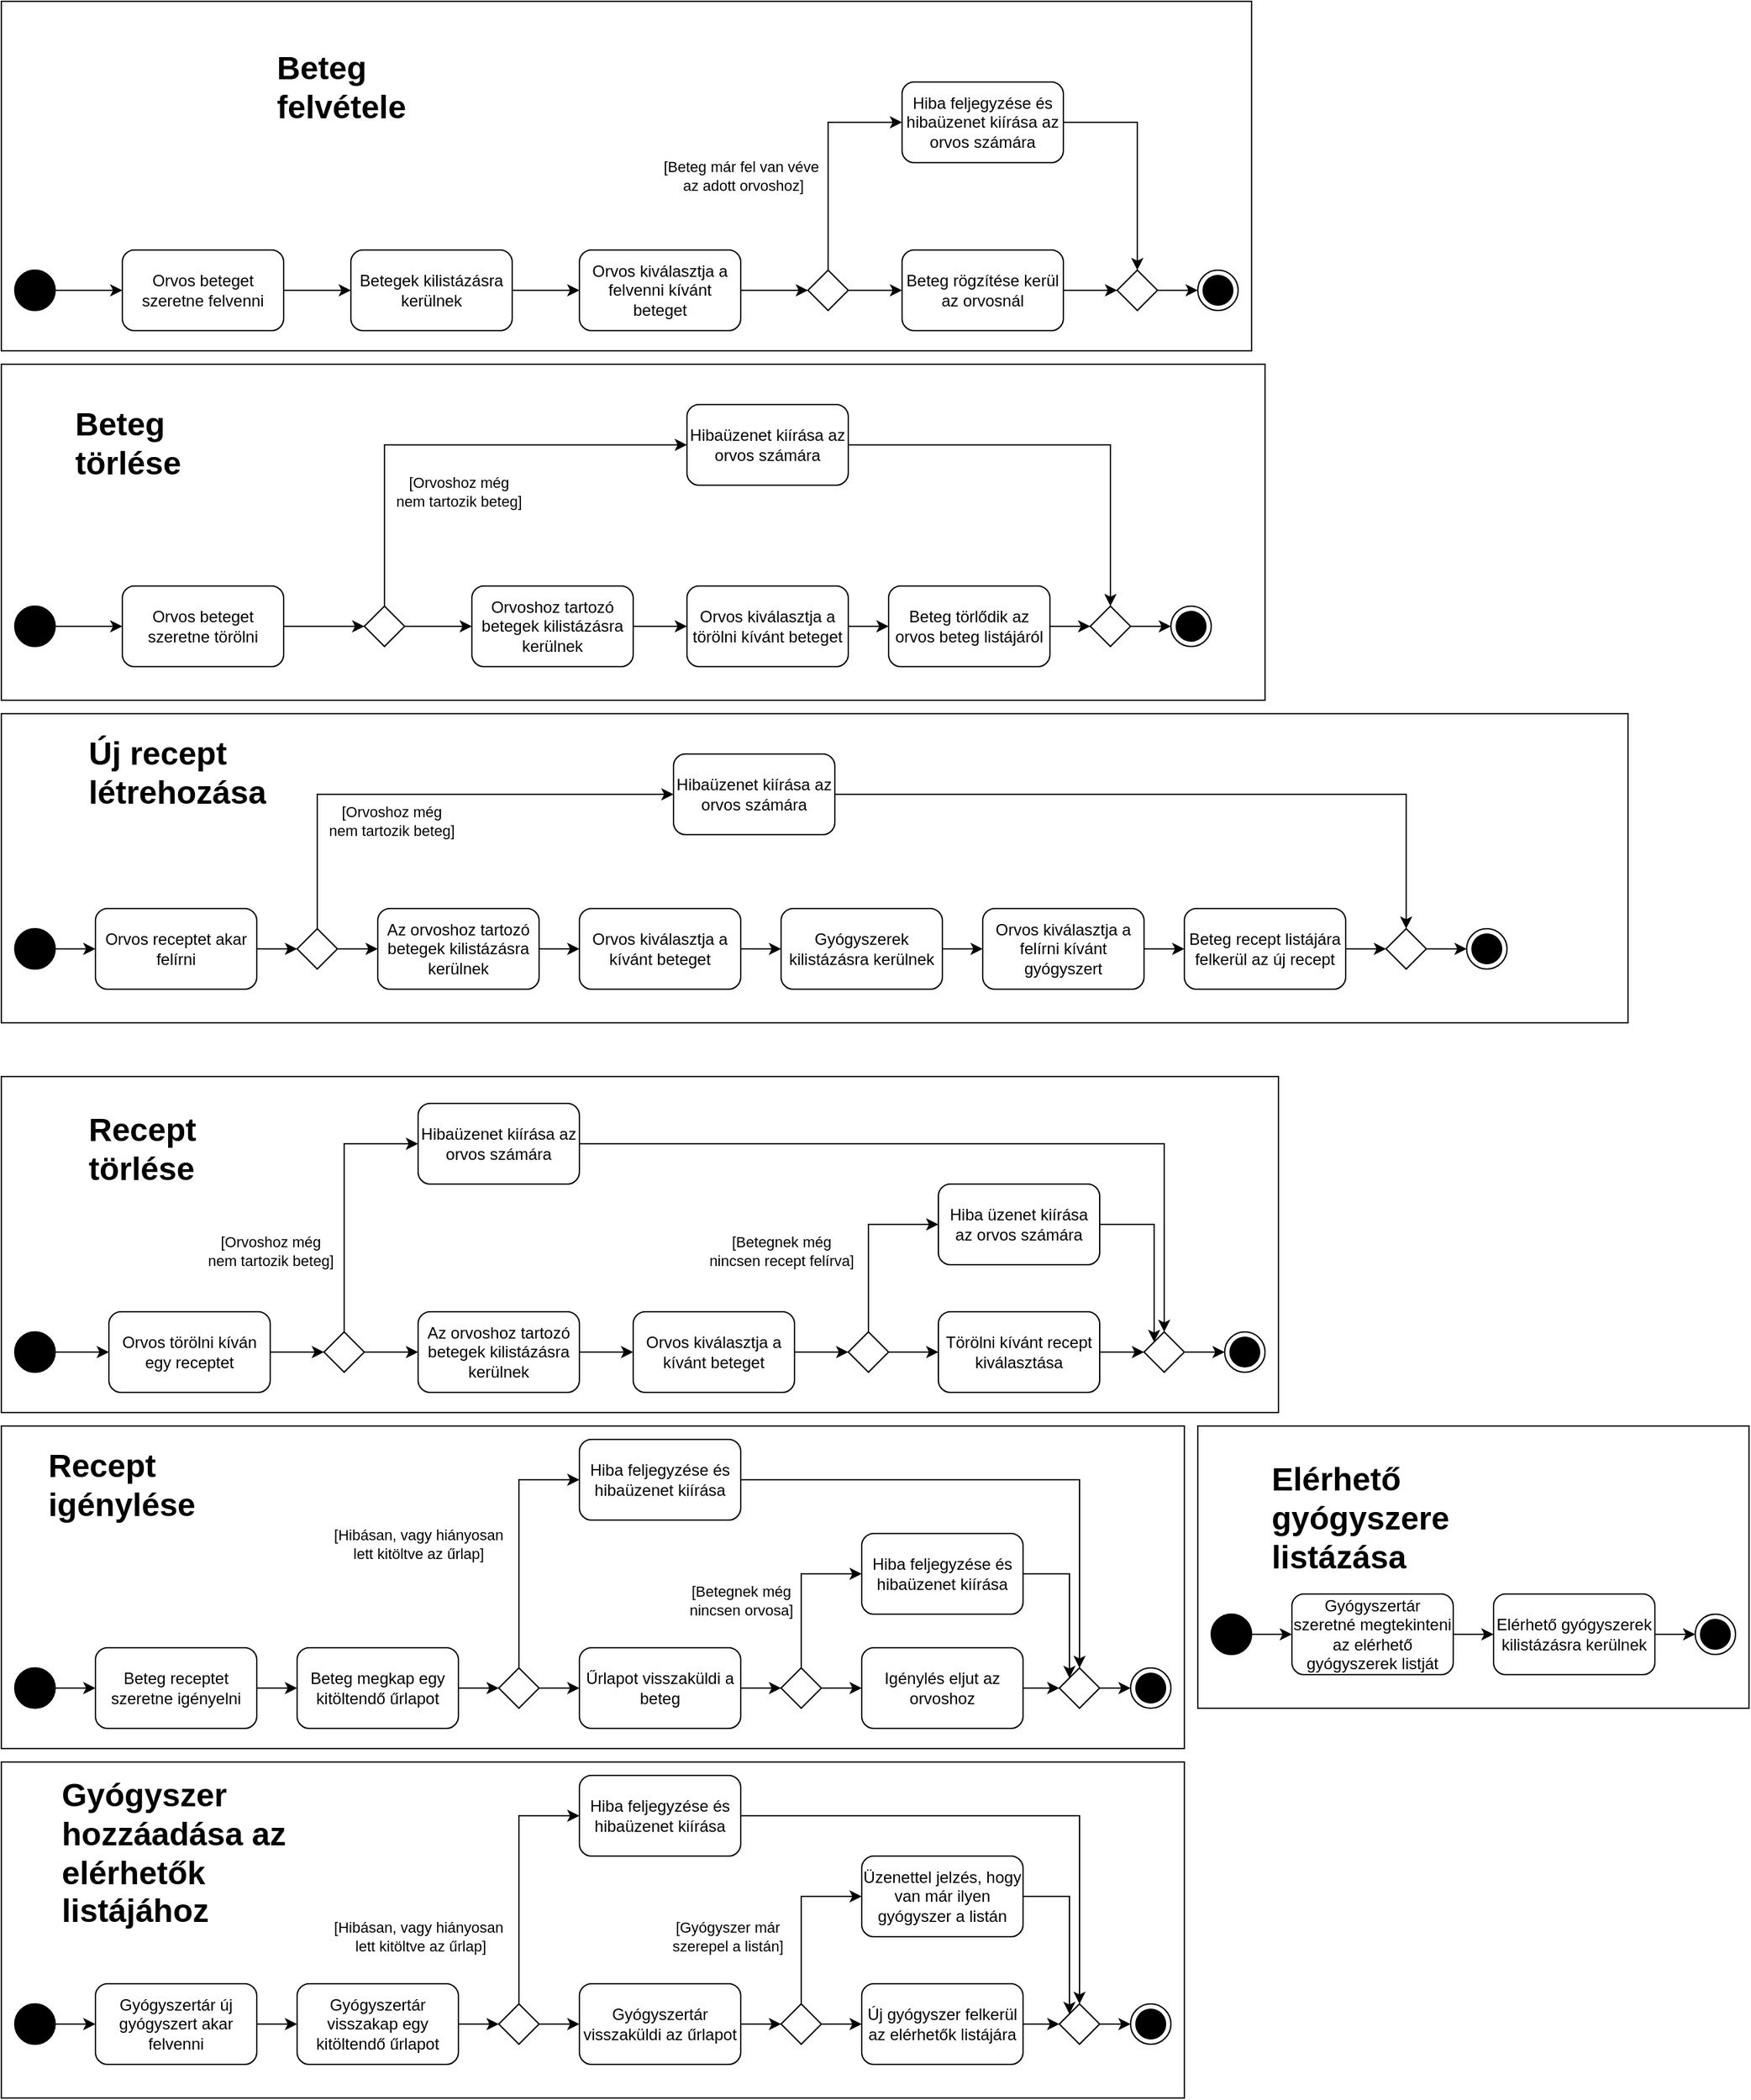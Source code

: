 <mxfile version="22.1.0" type="github">
  <diagram name="1 oldal" id="A5lsXJry7dlUo_Qo3VN9">
    <mxGraphModel dx="1329" dy="823" grid="1" gridSize="10" guides="1" tooltips="1" connect="1" arrows="1" fold="1" page="1" pageScale="1" pageWidth="1654" pageHeight="2336" math="0" shadow="0">
      <root>
        <mxCell id="0" />
        <mxCell id="1" parent="0" />
        <mxCell id="i-3CGc0Ypoq-aM-rwJRE-172" value="" style="group" parent="1" vertex="1" connectable="0">
          <mxGeometry x="10" y="540" width="1210" height="230" as="geometry" />
        </mxCell>
        <mxCell id="i-3CGc0Ypoq-aM-rwJRE-171" value="" style="rounded=0;whiteSpace=wrap;html=1;" parent="i-3CGc0Ypoq-aM-rwJRE-172" vertex="1">
          <mxGeometry width="1210" height="230" as="geometry" />
        </mxCell>
        <mxCell id="i-3CGc0Ypoq-aM-rwJRE-149" value="" style="ellipse;fillColor=strokeColor;html=1;" parent="i-3CGc0Ypoq-aM-rwJRE-172" vertex="1">
          <mxGeometry x="10" y="160" width="30" height="30" as="geometry" />
        </mxCell>
        <mxCell id="i-3CGc0Ypoq-aM-rwJRE-150" value="Orvos receptet akar felírni" style="rounded=1;whiteSpace=wrap;html=1;" parent="i-3CGc0Ypoq-aM-rwJRE-172" vertex="1">
          <mxGeometry x="70" y="145" width="120" height="60" as="geometry" />
        </mxCell>
        <mxCell id="i-3CGc0Ypoq-aM-rwJRE-151" style="edgeStyle=orthogonalEdgeStyle;rounded=0;orthogonalLoop=1;jettySize=auto;html=1;exitX=1;exitY=0.5;exitDx=0;exitDy=0;entryX=0;entryY=0.5;entryDx=0;entryDy=0;" parent="i-3CGc0Ypoq-aM-rwJRE-172" source="i-3CGc0Ypoq-aM-rwJRE-149" target="i-3CGc0Ypoq-aM-rwJRE-150" edge="1">
          <mxGeometry relative="1" as="geometry" />
        </mxCell>
        <mxCell id="i-3CGc0Ypoq-aM-rwJRE-152" value="Az orvoshoz tartozó betegek kilistázásra kerülnek" style="rounded=1;whiteSpace=wrap;html=1;" parent="i-3CGc0Ypoq-aM-rwJRE-172" vertex="1">
          <mxGeometry x="280" y="145" width="120" height="60" as="geometry" />
        </mxCell>
        <mxCell id="i-3CGc0Ypoq-aM-rwJRE-155" style="edgeStyle=orthogonalEdgeStyle;rounded=0;orthogonalLoop=1;jettySize=auto;html=1;exitX=1;exitY=0.5;exitDx=0;exitDy=0;entryX=0;entryY=0.5;entryDx=0;entryDy=0;" parent="i-3CGc0Ypoq-aM-rwJRE-172" source="i-3CGc0Ypoq-aM-rwJRE-153" target="i-3CGc0Ypoq-aM-rwJRE-152" edge="1">
          <mxGeometry relative="1" as="geometry" />
        </mxCell>
        <mxCell id="i-3CGc0Ypoq-aM-rwJRE-153" value="" style="rhombus;whiteSpace=wrap;html=1;" parent="i-3CGc0Ypoq-aM-rwJRE-172" vertex="1">
          <mxGeometry x="220" y="160" width="30" height="30" as="geometry" />
        </mxCell>
        <mxCell id="i-3CGc0Ypoq-aM-rwJRE-154" style="edgeStyle=orthogonalEdgeStyle;rounded=0;orthogonalLoop=1;jettySize=auto;html=1;exitX=1;exitY=0.5;exitDx=0;exitDy=0;entryX=0;entryY=0.5;entryDx=0;entryDy=0;" parent="i-3CGc0Ypoq-aM-rwJRE-172" source="i-3CGc0Ypoq-aM-rwJRE-150" target="i-3CGc0Ypoq-aM-rwJRE-153" edge="1">
          <mxGeometry relative="1" as="geometry" />
        </mxCell>
        <mxCell id="i-3CGc0Ypoq-aM-rwJRE-156" value="Hibaüzenet kiírása az orvos számára" style="rounded=1;whiteSpace=wrap;html=1;" parent="i-3CGc0Ypoq-aM-rwJRE-172" vertex="1">
          <mxGeometry x="500" y="30" width="120" height="60" as="geometry" />
        </mxCell>
        <mxCell id="i-3CGc0Ypoq-aM-rwJRE-157" style="edgeStyle=orthogonalEdgeStyle;rounded=0;orthogonalLoop=1;jettySize=auto;html=1;exitX=0.5;exitY=0;exitDx=0;exitDy=0;entryX=0;entryY=0.5;entryDx=0;entryDy=0;" parent="i-3CGc0Ypoq-aM-rwJRE-172" source="i-3CGc0Ypoq-aM-rwJRE-153" target="i-3CGc0Ypoq-aM-rwJRE-156" edge="1">
          <mxGeometry relative="1" as="geometry" />
        </mxCell>
        <mxCell id="i-3CGc0Ypoq-aM-rwJRE-158" value="[Orvoshoz még &lt;br&gt;nem tartozik beteg]" style="edgeLabel;html=1;align=center;verticalAlign=middle;resizable=0;points=[];" parent="i-3CGc0Ypoq-aM-rwJRE-157" vertex="1" connectable="0">
          <mxGeometry x="-0.353" relative="1" as="geometry">
            <mxPoint x="37" y="20" as="offset" />
          </mxGeometry>
        </mxCell>
        <mxCell id="i-3CGc0Ypoq-aM-rwJRE-159" value="Orvos kiválasztja a kívánt beteget" style="rounded=1;whiteSpace=wrap;html=1;" parent="i-3CGc0Ypoq-aM-rwJRE-172" vertex="1">
          <mxGeometry x="430" y="145" width="120" height="60" as="geometry" />
        </mxCell>
        <mxCell id="i-3CGc0Ypoq-aM-rwJRE-160" style="edgeStyle=orthogonalEdgeStyle;rounded=0;orthogonalLoop=1;jettySize=auto;html=1;exitX=1;exitY=0.5;exitDx=0;exitDy=0;entryX=0;entryY=0.5;entryDx=0;entryDy=0;" parent="i-3CGc0Ypoq-aM-rwJRE-172" source="i-3CGc0Ypoq-aM-rwJRE-152" target="i-3CGc0Ypoq-aM-rwJRE-159" edge="1">
          <mxGeometry relative="1" as="geometry" />
        </mxCell>
        <mxCell id="i-3CGc0Ypoq-aM-rwJRE-161" value="" style="rhombus;whiteSpace=wrap;html=1;" parent="i-3CGc0Ypoq-aM-rwJRE-172" vertex="1">
          <mxGeometry x="1030" y="160" width="30" height="30" as="geometry" />
        </mxCell>
        <mxCell id="i-3CGc0Ypoq-aM-rwJRE-168" style="edgeStyle=orthogonalEdgeStyle;rounded=0;orthogonalLoop=1;jettySize=auto;html=1;exitX=1;exitY=0.5;exitDx=0;exitDy=0;entryX=0.5;entryY=0;entryDx=0;entryDy=0;" parent="i-3CGc0Ypoq-aM-rwJRE-172" source="i-3CGc0Ypoq-aM-rwJRE-156" target="i-3CGc0Ypoq-aM-rwJRE-161" edge="1">
          <mxGeometry relative="1" as="geometry" />
        </mxCell>
        <mxCell id="i-3CGc0Ypoq-aM-rwJRE-162" value="" style="ellipse;html=1;shape=endState;fillColor=strokeColor;" parent="i-3CGc0Ypoq-aM-rwJRE-172" vertex="1">
          <mxGeometry x="1090" y="160" width="30" height="30" as="geometry" />
        </mxCell>
        <mxCell id="i-3CGc0Ypoq-aM-rwJRE-163" style="edgeStyle=orthogonalEdgeStyle;rounded=0;orthogonalLoop=1;jettySize=auto;html=1;exitX=1;exitY=0.5;exitDx=0;exitDy=0;entryX=0;entryY=0.5;entryDx=0;entryDy=0;" parent="i-3CGc0Ypoq-aM-rwJRE-172" source="i-3CGc0Ypoq-aM-rwJRE-161" target="i-3CGc0Ypoq-aM-rwJRE-162" edge="1">
          <mxGeometry relative="1" as="geometry" />
        </mxCell>
        <mxCell id="i-3CGc0Ypoq-aM-rwJRE-164" value="Gyógyszerek kilistázásra kerülnek" style="rounded=1;whiteSpace=wrap;html=1;" parent="i-3CGc0Ypoq-aM-rwJRE-172" vertex="1">
          <mxGeometry x="580" y="145" width="120" height="60" as="geometry" />
        </mxCell>
        <mxCell id="i-3CGc0Ypoq-aM-rwJRE-165" style="edgeStyle=orthogonalEdgeStyle;rounded=0;orthogonalLoop=1;jettySize=auto;html=1;exitX=1;exitY=0.5;exitDx=0;exitDy=0;entryX=0;entryY=0.5;entryDx=0;entryDy=0;" parent="i-3CGc0Ypoq-aM-rwJRE-172" source="i-3CGc0Ypoq-aM-rwJRE-159" target="i-3CGc0Ypoq-aM-rwJRE-164" edge="1">
          <mxGeometry relative="1" as="geometry" />
        </mxCell>
        <mxCell id="6-SR3neiEmL0V248poDt-51" style="edgeStyle=orthogonalEdgeStyle;rounded=0;orthogonalLoop=1;jettySize=auto;html=1;exitX=1;exitY=0.5;exitDx=0;exitDy=0;entryX=0;entryY=0.5;entryDx=0;entryDy=0;" edge="1" parent="i-3CGc0Ypoq-aM-rwJRE-172" source="i-3CGc0Ypoq-aM-rwJRE-166" target="6-SR3neiEmL0V248poDt-49">
          <mxGeometry relative="1" as="geometry" />
        </mxCell>
        <mxCell id="i-3CGc0Ypoq-aM-rwJRE-166" value="Orvos kiválasztja a felírni kívánt gyógyszert" style="rounded=1;whiteSpace=wrap;html=1;" parent="i-3CGc0Ypoq-aM-rwJRE-172" vertex="1">
          <mxGeometry x="730" y="145" width="120" height="60" as="geometry" />
        </mxCell>
        <mxCell id="i-3CGc0Ypoq-aM-rwJRE-167" style="edgeStyle=orthogonalEdgeStyle;rounded=0;orthogonalLoop=1;jettySize=auto;html=1;exitX=1;exitY=0.5;exitDx=0;exitDy=0;entryX=0;entryY=0.5;entryDx=0;entryDy=0;" parent="i-3CGc0Ypoq-aM-rwJRE-172" source="i-3CGc0Ypoq-aM-rwJRE-164" target="i-3CGc0Ypoq-aM-rwJRE-166" edge="1">
          <mxGeometry relative="1" as="geometry" />
        </mxCell>
        <mxCell id="i-3CGc0Ypoq-aM-rwJRE-170" value="&lt;h1&gt;Új recept létrehozása&lt;/h1&gt;" style="text;html=1;strokeColor=none;fillColor=none;spacing=5;spacingTop=-20;whiteSpace=wrap;overflow=hidden;rounded=0;" parent="i-3CGc0Ypoq-aM-rwJRE-172" vertex="1">
          <mxGeometry x="60" y="10" width="140" height="70" as="geometry" />
        </mxCell>
        <mxCell id="6-SR3neiEmL0V248poDt-52" style="edgeStyle=orthogonalEdgeStyle;rounded=0;orthogonalLoop=1;jettySize=auto;html=1;exitX=1;exitY=0.5;exitDx=0;exitDy=0;entryX=0;entryY=0.5;entryDx=0;entryDy=0;" edge="1" parent="i-3CGc0Ypoq-aM-rwJRE-172" source="6-SR3neiEmL0V248poDt-49" target="i-3CGc0Ypoq-aM-rwJRE-161">
          <mxGeometry relative="1" as="geometry" />
        </mxCell>
        <mxCell id="6-SR3neiEmL0V248poDt-49" value="Beteg recept listájára felkerül az új recept" style="rounded=1;whiteSpace=wrap;html=1;" vertex="1" parent="i-3CGc0Ypoq-aM-rwJRE-172">
          <mxGeometry x="880" y="145" width="120" height="60" as="geometry" />
        </mxCell>
        <mxCell id="i-3CGc0Ypoq-aM-rwJRE-202" value="" style="group" parent="1" vertex="1" connectable="0">
          <mxGeometry x="10" y="810" width="950" height="250" as="geometry" />
        </mxCell>
        <mxCell id="i-3CGc0Ypoq-aM-rwJRE-201" value="" style="rounded=0;whiteSpace=wrap;html=1;" parent="i-3CGc0Ypoq-aM-rwJRE-202" vertex="1">
          <mxGeometry width="950" height="250" as="geometry" />
        </mxCell>
        <mxCell id="i-3CGc0Ypoq-aM-rwJRE-173" value="" style="ellipse;fillColor=strokeColor;html=1;" parent="i-3CGc0Ypoq-aM-rwJRE-202" vertex="1">
          <mxGeometry x="10" y="190" width="30" height="30" as="geometry" />
        </mxCell>
        <mxCell id="i-3CGc0Ypoq-aM-rwJRE-174" value="Orvos törölni kíván egy receptet" style="rounded=1;whiteSpace=wrap;html=1;" parent="i-3CGc0Ypoq-aM-rwJRE-202" vertex="1">
          <mxGeometry x="80" y="175" width="120" height="60" as="geometry" />
        </mxCell>
        <mxCell id="i-3CGc0Ypoq-aM-rwJRE-175" style="edgeStyle=orthogonalEdgeStyle;rounded=0;orthogonalLoop=1;jettySize=auto;html=1;exitX=1;exitY=0.5;exitDx=0;exitDy=0;entryX=0;entryY=0.5;entryDx=0;entryDy=0;" parent="i-3CGc0Ypoq-aM-rwJRE-202" source="i-3CGc0Ypoq-aM-rwJRE-173" target="i-3CGc0Ypoq-aM-rwJRE-174" edge="1">
          <mxGeometry relative="1" as="geometry" />
        </mxCell>
        <mxCell id="i-3CGc0Ypoq-aM-rwJRE-176" value="" style="rhombus;whiteSpace=wrap;html=1;" parent="i-3CGc0Ypoq-aM-rwJRE-202" vertex="1">
          <mxGeometry x="240" y="190" width="30" height="30" as="geometry" />
        </mxCell>
        <mxCell id="i-3CGc0Ypoq-aM-rwJRE-177" style="edgeStyle=orthogonalEdgeStyle;rounded=0;orthogonalLoop=1;jettySize=auto;html=1;exitX=1;exitY=0.5;exitDx=0;exitDy=0;entryX=0;entryY=0.5;entryDx=0;entryDy=0;" parent="i-3CGc0Ypoq-aM-rwJRE-202" source="i-3CGc0Ypoq-aM-rwJRE-174" target="i-3CGc0Ypoq-aM-rwJRE-176" edge="1">
          <mxGeometry relative="1" as="geometry" />
        </mxCell>
        <mxCell id="i-3CGc0Ypoq-aM-rwJRE-180" value="Hibaüzenet kiírása az orvos számára" style="rounded=1;whiteSpace=wrap;html=1;" parent="i-3CGc0Ypoq-aM-rwJRE-202" vertex="1">
          <mxGeometry x="310" y="20" width="120" height="60" as="geometry" />
        </mxCell>
        <mxCell id="i-3CGc0Ypoq-aM-rwJRE-181" style="edgeStyle=orthogonalEdgeStyle;rounded=0;orthogonalLoop=1;jettySize=auto;html=1;exitX=0.5;exitY=0;exitDx=0;exitDy=0;entryX=0;entryY=0.5;entryDx=0;entryDy=0;" parent="i-3CGc0Ypoq-aM-rwJRE-202" source="i-3CGc0Ypoq-aM-rwJRE-176" target="i-3CGc0Ypoq-aM-rwJRE-180" edge="1">
          <mxGeometry relative="1" as="geometry" />
        </mxCell>
        <mxCell id="i-3CGc0Ypoq-aM-rwJRE-182" value="[Orvoshoz még &lt;br&gt;nem tartozik beteg]" style="edgeLabel;html=1;align=center;verticalAlign=middle;resizable=0;points=[];" parent="i-3CGc0Ypoq-aM-rwJRE-181" vertex="1" connectable="0">
          <mxGeometry x="-0.467" y="1" relative="1" as="geometry">
            <mxPoint x="-54" y="-8" as="offset" />
          </mxGeometry>
        </mxCell>
        <mxCell id="i-3CGc0Ypoq-aM-rwJRE-183" value="Az orvoshoz tartozó betegek kilistázásra kerülnek" style="rounded=1;whiteSpace=wrap;html=1;" parent="i-3CGc0Ypoq-aM-rwJRE-202" vertex="1">
          <mxGeometry x="310" y="175" width="120" height="60" as="geometry" />
        </mxCell>
        <mxCell id="i-3CGc0Ypoq-aM-rwJRE-179" style="edgeStyle=orthogonalEdgeStyle;rounded=0;orthogonalLoop=1;jettySize=auto;html=1;exitX=1;exitY=0.5;exitDx=0;exitDy=0;entryX=0;entryY=0.5;entryDx=0;entryDy=0;" parent="i-3CGc0Ypoq-aM-rwJRE-202" source="i-3CGc0Ypoq-aM-rwJRE-176" target="i-3CGc0Ypoq-aM-rwJRE-183" edge="1">
          <mxGeometry relative="1" as="geometry">
            <mxPoint x="310" y="205" as="targetPoint" />
          </mxGeometry>
        </mxCell>
        <mxCell id="i-3CGc0Ypoq-aM-rwJRE-185" value="Orvos kiválasztja a kívánt beteget" style="rounded=1;whiteSpace=wrap;html=1;" parent="i-3CGc0Ypoq-aM-rwJRE-202" vertex="1">
          <mxGeometry x="470" y="175" width="120" height="60" as="geometry" />
        </mxCell>
        <mxCell id="i-3CGc0Ypoq-aM-rwJRE-186" style="edgeStyle=orthogonalEdgeStyle;rounded=0;orthogonalLoop=1;jettySize=auto;html=1;exitX=1;exitY=0.5;exitDx=0;exitDy=0;entryX=0;entryY=0.5;entryDx=0;entryDy=0;" parent="i-3CGc0Ypoq-aM-rwJRE-202" source="i-3CGc0Ypoq-aM-rwJRE-183" target="i-3CGc0Ypoq-aM-rwJRE-185" edge="1">
          <mxGeometry relative="1" as="geometry" />
        </mxCell>
        <mxCell id="i-3CGc0Ypoq-aM-rwJRE-187" value="" style="rhombus;whiteSpace=wrap;html=1;" parent="i-3CGc0Ypoq-aM-rwJRE-202" vertex="1">
          <mxGeometry x="630" y="190" width="30" height="30" as="geometry" />
        </mxCell>
        <mxCell id="i-3CGc0Ypoq-aM-rwJRE-188" style="edgeStyle=orthogonalEdgeStyle;rounded=0;orthogonalLoop=1;jettySize=auto;html=1;exitX=1;exitY=0.5;exitDx=0;exitDy=0;entryX=0;entryY=0.5;entryDx=0;entryDy=0;" parent="i-3CGc0Ypoq-aM-rwJRE-202" source="i-3CGc0Ypoq-aM-rwJRE-185" target="i-3CGc0Ypoq-aM-rwJRE-187" edge="1">
          <mxGeometry relative="1" as="geometry" />
        </mxCell>
        <mxCell id="i-3CGc0Ypoq-aM-rwJRE-189" value="Törölni kívánt recept kiválasztása" style="rounded=1;whiteSpace=wrap;html=1;" parent="i-3CGc0Ypoq-aM-rwJRE-202" vertex="1">
          <mxGeometry x="697" y="175" width="120" height="60" as="geometry" />
        </mxCell>
        <mxCell id="i-3CGc0Ypoq-aM-rwJRE-190" style="edgeStyle=orthogonalEdgeStyle;rounded=0;orthogonalLoop=1;jettySize=auto;html=1;exitX=1;exitY=0.5;exitDx=0;exitDy=0;entryX=0;entryY=0.5;entryDx=0;entryDy=0;" parent="i-3CGc0Ypoq-aM-rwJRE-202" source="i-3CGc0Ypoq-aM-rwJRE-187" target="i-3CGc0Ypoq-aM-rwJRE-189" edge="1">
          <mxGeometry relative="1" as="geometry" />
        </mxCell>
        <mxCell id="i-3CGc0Ypoq-aM-rwJRE-191" value="Hiba üzenet kiírása az orvos számára" style="rounded=1;whiteSpace=wrap;html=1;" parent="i-3CGc0Ypoq-aM-rwJRE-202" vertex="1">
          <mxGeometry x="697" y="80" width="120" height="60" as="geometry" />
        </mxCell>
        <mxCell id="i-3CGc0Ypoq-aM-rwJRE-192" style="edgeStyle=orthogonalEdgeStyle;rounded=0;orthogonalLoop=1;jettySize=auto;html=1;exitX=0.5;exitY=0;exitDx=0;exitDy=0;entryX=0;entryY=0.5;entryDx=0;entryDy=0;" parent="i-3CGc0Ypoq-aM-rwJRE-202" source="i-3CGc0Ypoq-aM-rwJRE-187" target="i-3CGc0Ypoq-aM-rwJRE-191" edge="1">
          <mxGeometry relative="1" as="geometry" />
        </mxCell>
        <mxCell id="i-3CGc0Ypoq-aM-rwJRE-193" value="[Betegnek még &lt;br&gt;nincsen recept felírva]" style="edgeLabel;html=1;align=center;verticalAlign=middle;resizable=0;points=[];" parent="i-3CGc0Ypoq-aM-rwJRE-192" vertex="1" connectable="0">
          <mxGeometry x="-0.212" y="-4" relative="1" as="geometry">
            <mxPoint x="-69" y="-8" as="offset" />
          </mxGeometry>
        </mxCell>
        <mxCell id="i-3CGc0Ypoq-aM-rwJRE-194" value="" style="rhombus;whiteSpace=wrap;html=1;" parent="i-3CGc0Ypoq-aM-rwJRE-202" vertex="1">
          <mxGeometry x="850" y="190" width="30" height="30" as="geometry" />
        </mxCell>
        <mxCell id="i-3CGc0Ypoq-aM-rwJRE-199" style="edgeStyle=orthogonalEdgeStyle;rounded=0;orthogonalLoop=1;jettySize=auto;html=1;exitX=1;exitY=0.5;exitDx=0;exitDy=0;entryX=0.5;entryY=0;entryDx=0;entryDy=0;" parent="i-3CGc0Ypoq-aM-rwJRE-202" source="i-3CGc0Ypoq-aM-rwJRE-180" target="i-3CGc0Ypoq-aM-rwJRE-194" edge="1">
          <mxGeometry relative="1" as="geometry" />
        </mxCell>
        <mxCell id="i-3CGc0Ypoq-aM-rwJRE-196" style="edgeStyle=orthogonalEdgeStyle;rounded=0;orthogonalLoop=1;jettySize=auto;html=1;exitX=1;exitY=0.5;exitDx=0;exitDy=0;entryX=0;entryY=0.5;entryDx=0;entryDy=0;" parent="i-3CGc0Ypoq-aM-rwJRE-202" source="i-3CGc0Ypoq-aM-rwJRE-189" target="i-3CGc0Ypoq-aM-rwJRE-194" edge="1">
          <mxGeometry relative="1" as="geometry" />
        </mxCell>
        <mxCell id="i-3CGc0Ypoq-aM-rwJRE-198" style="edgeStyle=orthogonalEdgeStyle;rounded=0;orthogonalLoop=1;jettySize=auto;html=1;exitX=1;exitY=0.5;exitDx=0;exitDy=0;entryX=0;entryY=0;entryDx=0;entryDy=0;" parent="i-3CGc0Ypoq-aM-rwJRE-202" source="i-3CGc0Ypoq-aM-rwJRE-191" target="i-3CGc0Ypoq-aM-rwJRE-194" edge="1">
          <mxGeometry relative="1" as="geometry" />
        </mxCell>
        <mxCell id="i-3CGc0Ypoq-aM-rwJRE-195" value="" style="ellipse;html=1;shape=endState;fillColor=strokeColor;" parent="i-3CGc0Ypoq-aM-rwJRE-202" vertex="1">
          <mxGeometry x="910" y="190" width="30" height="30" as="geometry" />
        </mxCell>
        <mxCell id="i-3CGc0Ypoq-aM-rwJRE-197" style="edgeStyle=orthogonalEdgeStyle;rounded=0;orthogonalLoop=1;jettySize=auto;html=1;exitX=1;exitY=0.5;exitDx=0;exitDy=0;entryX=0;entryY=0.5;entryDx=0;entryDy=0;" parent="i-3CGc0Ypoq-aM-rwJRE-202" source="i-3CGc0Ypoq-aM-rwJRE-194" target="i-3CGc0Ypoq-aM-rwJRE-195" edge="1">
          <mxGeometry relative="1" as="geometry" />
        </mxCell>
        <mxCell id="i-3CGc0Ypoq-aM-rwJRE-200" value="&lt;h1&gt;Recept törlése&lt;/h1&gt;" style="text;html=1;strokeColor=none;fillColor=none;spacing=5;spacingTop=-20;whiteSpace=wrap;overflow=hidden;rounded=0;" parent="i-3CGc0Ypoq-aM-rwJRE-202" vertex="1">
          <mxGeometry x="60" y="20" width="140" height="70" as="geometry" />
        </mxCell>
        <mxCell id="bNc3_RKc6GyXrtvvuMN3-31" value="" style="group" parent="1" vertex="1" connectable="0">
          <mxGeometry x="10" y="1070" width="880" height="240" as="geometry" />
        </mxCell>
        <mxCell id="bNc3_RKc6GyXrtvvuMN3-29" value="" style="rounded=0;whiteSpace=wrap;html=1;" parent="bNc3_RKc6GyXrtvvuMN3-31" vertex="1">
          <mxGeometry width="880" height="240" as="geometry" />
        </mxCell>
        <mxCell id="bNc3_RKc6GyXrtvvuMN3-1" value="" style="ellipse;fillColor=strokeColor;html=1;" parent="bNc3_RKc6GyXrtvvuMN3-31" vertex="1">
          <mxGeometry x="10" y="180" width="30" height="30" as="geometry" />
        </mxCell>
        <mxCell id="bNc3_RKc6GyXrtvvuMN3-2" value="Beteg receptet szeretne igényelni" style="rounded=1;whiteSpace=wrap;html=1;" parent="bNc3_RKc6GyXrtvvuMN3-31" vertex="1">
          <mxGeometry x="70" y="165" width="120" height="60" as="geometry" />
        </mxCell>
        <mxCell id="bNc3_RKc6GyXrtvvuMN3-3" style="edgeStyle=orthogonalEdgeStyle;rounded=0;orthogonalLoop=1;jettySize=auto;html=1;exitX=1;exitY=0.5;exitDx=0;exitDy=0;entryX=0;entryY=0.5;entryDx=0;entryDy=0;" parent="bNc3_RKc6GyXrtvvuMN3-31" source="bNc3_RKc6GyXrtvvuMN3-1" target="bNc3_RKc6GyXrtvvuMN3-2" edge="1">
          <mxGeometry relative="1" as="geometry" />
        </mxCell>
        <mxCell id="bNc3_RKc6GyXrtvvuMN3-4" value="Beteg megkap egy kitöltendő űrlapot" style="rounded=1;whiteSpace=wrap;html=1;" parent="bNc3_RKc6GyXrtvvuMN3-31" vertex="1">
          <mxGeometry x="220" y="165" width="120" height="60" as="geometry" />
        </mxCell>
        <mxCell id="bNc3_RKc6GyXrtvvuMN3-6" style="edgeStyle=orthogonalEdgeStyle;rounded=0;orthogonalLoop=1;jettySize=auto;html=1;exitX=1;exitY=0.5;exitDx=0;exitDy=0;entryX=0;entryY=0.5;entryDx=0;entryDy=0;" parent="bNc3_RKc6GyXrtvvuMN3-31" source="bNc3_RKc6GyXrtvvuMN3-2" target="bNc3_RKc6GyXrtvvuMN3-4" edge="1">
          <mxGeometry relative="1" as="geometry" />
        </mxCell>
        <mxCell id="bNc3_RKc6GyXrtvvuMN3-8" value="" style="rhombus;whiteSpace=wrap;html=1;" parent="bNc3_RKc6GyXrtvvuMN3-31" vertex="1">
          <mxGeometry x="370" y="180" width="30" height="30" as="geometry" />
        </mxCell>
        <mxCell id="bNc3_RKc6GyXrtvvuMN3-9" style="edgeStyle=orthogonalEdgeStyle;rounded=0;orthogonalLoop=1;jettySize=auto;html=1;exitX=1;exitY=0.5;exitDx=0;exitDy=0;entryX=0;entryY=0.5;entryDx=0;entryDy=0;" parent="bNc3_RKc6GyXrtvvuMN3-31" source="bNc3_RKc6GyXrtvvuMN3-4" target="bNc3_RKc6GyXrtvvuMN3-8" edge="1">
          <mxGeometry relative="1" as="geometry" />
        </mxCell>
        <mxCell id="bNc3_RKc6GyXrtvvuMN3-10" value="Űrlapot visszaküldi a beteg" style="rounded=1;whiteSpace=wrap;html=1;" parent="bNc3_RKc6GyXrtvvuMN3-31" vertex="1">
          <mxGeometry x="430" y="165" width="120" height="60" as="geometry" />
        </mxCell>
        <mxCell id="bNc3_RKc6GyXrtvvuMN3-13" style="edgeStyle=orthogonalEdgeStyle;rounded=0;orthogonalLoop=1;jettySize=auto;html=1;exitX=1;exitY=0.5;exitDx=0;exitDy=0;entryX=0;entryY=0.5;entryDx=0;entryDy=0;" parent="bNc3_RKc6GyXrtvvuMN3-31" source="bNc3_RKc6GyXrtvvuMN3-8" target="bNc3_RKc6GyXrtvvuMN3-10" edge="1">
          <mxGeometry relative="1" as="geometry" />
        </mxCell>
        <mxCell id="bNc3_RKc6GyXrtvvuMN3-11" value="Hiba feljegyzése és hibaüzenet kiírása" style="rounded=1;whiteSpace=wrap;html=1;" parent="bNc3_RKc6GyXrtvvuMN3-31" vertex="1">
          <mxGeometry x="430" y="10" width="120" height="60" as="geometry" />
        </mxCell>
        <mxCell id="bNc3_RKc6GyXrtvvuMN3-12" style="edgeStyle=orthogonalEdgeStyle;rounded=0;orthogonalLoop=1;jettySize=auto;html=1;exitX=0.5;exitY=0;exitDx=0;exitDy=0;entryX=0;entryY=0.5;entryDx=0;entryDy=0;" parent="bNc3_RKc6GyXrtvvuMN3-31" source="bNc3_RKc6GyXrtvvuMN3-8" target="bNc3_RKc6GyXrtvvuMN3-11" edge="1">
          <mxGeometry relative="1" as="geometry" />
        </mxCell>
        <mxCell id="bNc3_RKc6GyXrtvvuMN3-14" value="[Hibásan, vagy hiányosan &lt;br&gt;lett kitöltve az űrlap]" style="edgeLabel;html=1;align=center;verticalAlign=middle;resizable=0;points=[];" parent="bNc3_RKc6GyXrtvvuMN3-12" vertex="1" connectable="0">
          <mxGeometry x="0.103" y="-1" relative="1" as="geometry">
            <mxPoint x="-76" y="10" as="offset" />
          </mxGeometry>
        </mxCell>
        <mxCell id="bNc3_RKc6GyXrtvvuMN3-15" value="" style="rhombus;whiteSpace=wrap;html=1;" parent="bNc3_RKc6GyXrtvvuMN3-31" vertex="1">
          <mxGeometry x="580" y="180" width="30" height="30" as="geometry" />
        </mxCell>
        <mxCell id="bNc3_RKc6GyXrtvvuMN3-18" style="edgeStyle=orthogonalEdgeStyle;rounded=0;orthogonalLoop=1;jettySize=auto;html=1;exitX=1;exitY=0.5;exitDx=0;exitDy=0;entryX=0;entryY=0.5;entryDx=0;entryDy=0;" parent="bNc3_RKc6GyXrtvvuMN3-31" source="bNc3_RKc6GyXrtvvuMN3-10" target="bNc3_RKc6GyXrtvvuMN3-15" edge="1">
          <mxGeometry relative="1" as="geometry" />
        </mxCell>
        <mxCell id="bNc3_RKc6GyXrtvvuMN3-16" value="Igénylés eljut az orvoshoz" style="rounded=1;whiteSpace=wrap;html=1;" parent="bNc3_RKc6GyXrtvvuMN3-31" vertex="1">
          <mxGeometry x="640" y="165" width="120" height="60" as="geometry" />
        </mxCell>
        <mxCell id="bNc3_RKc6GyXrtvvuMN3-20" style="edgeStyle=orthogonalEdgeStyle;rounded=0;orthogonalLoop=1;jettySize=auto;html=1;exitX=1;exitY=0.5;exitDx=0;exitDy=0;entryX=0;entryY=0.5;entryDx=0;entryDy=0;" parent="bNc3_RKc6GyXrtvvuMN3-31" source="bNc3_RKc6GyXrtvvuMN3-15" target="bNc3_RKc6GyXrtvvuMN3-16" edge="1">
          <mxGeometry relative="1" as="geometry" />
        </mxCell>
        <mxCell id="bNc3_RKc6GyXrtvvuMN3-17" value="Hiba feljegyzése és hibaüzenet kiírása" style="rounded=1;whiteSpace=wrap;html=1;" parent="bNc3_RKc6GyXrtvvuMN3-31" vertex="1">
          <mxGeometry x="640" y="80" width="120" height="60" as="geometry" />
        </mxCell>
        <mxCell id="bNc3_RKc6GyXrtvvuMN3-19" style="edgeStyle=orthogonalEdgeStyle;rounded=0;orthogonalLoop=1;jettySize=auto;html=1;exitX=0.5;exitY=0;exitDx=0;exitDy=0;entryX=0;entryY=0.5;entryDx=0;entryDy=0;" parent="bNc3_RKc6GyXrtvvuMN3-31" source="bNc3_RKc6GyXrtvvuMN3-15" target="bNc3_RKc6GyXrtvvuMN3-17" edge="1">
          <mxGeometry relative="1" as="geometry" />
        </mxCell>
        <mxCell id="bNc3_RKc6GyXrtvvuMN3-21" value="[Betegnek még &lt;br&gt;nincsen orvosa]" style="edgeLabel;html=1;align=center;verticalAlign=middle;resizable=0;points=[];" parent="bNc3_RKc6GyXrtvvuMN3-19" vertex="1" connectable="0">
          <mxGeometry x="-0.391" y="-2" relative="1" as="geometry">
            <mxPoint x="-47" y="-15" as="offset" />
          </mxGeometry>
        </mxCell>
        <mxCell id="bNc3_RKc6GyXrtvvuMN3-22" value="" style="rhombus;whiteSpace=wrap;html=1;" parent="bNc3_RKc6GyXrtvvuMN3-31" vertex="1">
          <mxGeometry x="787" y="180" width="30" height="30" as="geometry" />
        </mxCell>
        <mxCell id="bNc3_RKc6GyXrtvvuMN3-28" style="edgeStyle=orthogonalEdgeStyle;rounded=0;orthogonalLoop=1;jettySize=auto;html=1;exitX=1;exitY=0.5;exitDx=0;exitDy=0;entryX=0.5;entryY=0;entryDx=0;entryDy=0;" parent="bNc3_RKc6GyXrtvvuMN3-31" source="bNc3_RKc6GyXrtvvuMN3-11" target="bNc3_RKc6GyXrtvvuMN3-22" edge="1">
          <mxGeometry relative="1" as="geometry" />
        </mxCell>
        <mxCell id="bNc3_RKc6GyXrtvvuMN3-23" style="edgeStyle=orthogonalEdgeStyle;rounded=0;orthogonalLoop=1;jettySize=auto;html=1;exitX=1;exitY=0.5;exitDx=0;exitDy=0;entryX=0;entryY=0.5;entryDx=0;entryDy=0;" parent="bNc3_RKc6GyXrtvvuMN3-31" source="bNc3_RKc6GyXrtvvuMN3-16" target="bNc3_RKc6GyXrtvvuMN3-22" edge="1">
          <mxGeometry relative="1" as="geometry" />
        </mxCell>
        <mxCell id="bNc3_RKc6GyXrtvvuMN3-24" style="edgeStyle=orthogonalEdgeStyle;rounded=0;orthogonalLoop=1;jettySize=auto;html=1;exitX=1;exitY=0.5;exitDx=0;exitDy=0;entryX=0;entryY=0;entryDx=0;entryDy=0;" parent="bNc3_RKc6GyXrtvvuMN3-31" source="bNc3_RKc6GyXrtvvuMN3-17" target="bNc3_RKc6GyXrtvvuMN3-22" edge="1">
          <mxGeometry relative="1" as="geometry" />
        </mxCell>
        <mxCell id="bNc3_RKc6GyXrtvvuMN3-26" value="" style="ellipse;html=1;shape=endState;fillColor=strokeColor;" parent="bNc3_RKc6GyXrtvvuMN3-31" vertex="1">
          <mxGeometry x="840" y="180" width="30" height="30" as="geometry" />
        </mxCell>
        <mxCell id="bNc3_RKc6GyXrtvvuMN3-27" style="edgeStyle=orthogonalEdgeStyle;rounded=0;orthogonalLoop=1;jettySize=auto;html=1;exitX=1;exitY=0.5;exitDx=0;exitDy=0;entryX=0;entryY=0.5;entryDx=0;entryDy=0;" parent="bNc3_RKc6GyXrtvvuMN3-31" source="bNc3_RKc6GyXrtvvuMN3-22" target="bNc3_RKc6GyXrtvvuMN3-26" edge="1">
          <mxGeometry relative="1" as="geometry" />
        </mxCell>
        <mxCell id="bNc3_RKc6GyXrtvvuMN3-30" value="&lt;h1&gt;Recept igénylése&lt;/h1&gt;" style="text;html=1;strokeColor=none;fillColor=none;spacing=5;spacingTop=-20;whiteSpace=wrap;overflow=hidden;rounded=0;" parent="bNc3_RKc6GyXrtvvuMN3-31" vertex="1">
          <mxGeometry x="30" y="10" width="140" height="70" as="geometry" />
        </mxCell>
        <mxCell id="6-SR3neiEmL0V248poDt-11" value="" style="group" vertex="1" connectable="0" parent="1">
          <mxGeometry x="900" y="1070" width="410" height="210" as="geometry" />
        </mxCell>
        <mxCell id="6-SR3neiEmL0V248poDt-10" value="" style="rounded=0;whiteSpace=wrap;html=1;" vertex="1" parent="6-SR3neiEmL0V248poDt-11">
          <mxGeometry width="410" height="210" as="geometry" />
        </mxCell>
        <mxCell id="6-SR3neiEmL0V248poDt-2" value="" style="ellipse;fillColor=strokeColor;html=1;" vertex="1" parent="6-SR3neiEmL0V248poDt-11">
          <mxGeometry x="10" y="140" width="30" height="30" as="geometry" />
        </mxCell>
        <mxCell id="6-SR3neiEmL0V248poDt-3" value="Gyógyszertár szeretné megtekinteni az elérhető gyógyszerek listját" style="rounded=1;whiteSpace=wrap;html=1;" vertex="1" parent="6-SR3neiEmL0V248poDt-11">
          <mxGeometry x="70" y="125" width="120" height="60" as="geometry" />
        </mxCell>
        <mxCell id="6-SR3neiEmL0V248poDt-4" style="edgeStyle=orthogonalEdgeStyle;rounded=0;orthogonalLoop=1;jettySize=auto;html=1;exitX=1;exitY=0.5;exitDx=0;exitDy=0;entryX=0;entryY=0.5;entryDx=0;entryDy=0;" edge="1" parent="6-SR3neiEmL0V248poDt-11" source="6-SR3neiEmL0V248poDt-2" target="6-SR3neiEmL0V248poDt-3">
          <mxGeometry relative="1" as="geometry" />
        </mxCell>
        <mxCell id="6-SR3neiEmL0V248poDt-5" value="Elérhető gyógyszerek kilistázásra kerülnek" style="rounded=1;whiteSpace=wrap;html=1;" vertex="1" parent="6-SR3neiEmL0V248poDt-11">
          <mxGeometry x="220" y="125" width="120" height="60" as="geometry" />
        </mxCell>
        <mxCell id="6-SR3neiEmL0V248poDt-7" style="edgeStyle=orthogonalEdgeStyle;rounded=0;orthogonalLoop=1;jettySize=auto;html=1;exitX=1;exitY=0.5;exitDx=0;exitDy=0;entryX=0;entryY=0.5;entryDx=0;entryDy=0;" edge="1" parent="6-SR3neiEmL0V248poDt-11" source="6-SR3neiEmL0V248poDt-3" target="6-SR3neiEmL0V248poDt-5">
          <mxGeometry relative="1" as="geometry" />
        </mxCell>
        <mxCell id="6-SR3neiEmL0V248poDt-6" value="" style="ellipse;html=1;shape=endState;fillColor=strokeColor;" vertex="1" parent="6-SR3neiEmL0V248poDt-11">
          <mxGeometry x="370" y="140" width="30" height="30" as="geometry" />
        </mxCell>
        <mxCell id="6-SR3neiEmL0V248poDt-8" style="edgeStyle=orthogonalEdgeStyle;rounded=0;orthogonalLoop=1;jettySize=auto;html=1;exitX=1;exitY=0.5;exitDx=0;exitDy=0;entryX=0;entryY=0.5;entryDx=0;entryDy=0;" edge="1" parent="6-SR3neiEmL0V248poDt-11" source="6-SR3neiEmL0V248poDt-5" target="6-SR3neiEmL0V248poDt-6">
          <mxGeometry relative="1" as="geometry" />
        </mxCell>
        <mxCell id="6-SR3neiEmL0V248poDt-9" value="&lt;h1&gt;Elérhető gyógyszerek listázása&lt;/h1&gt;" style="text;html=1;strokeColor=none;fillColor=none;spacing=5;spacingTop=-20;whiteSpace=wrap;overflow=hidden;rounded=0;" vertex="1" parent="6-SR3neiEmL0V248poDt-11">
          <mxGeometry x="50" y="20" width="140" height="100" as="geometry" />
        </mxCell>
        <mxCell id="6-SR3neiEmL0V248poDt-39" value="" style="group" vertex="1" connectable="0" parent="1">
          <mxGeometry x="10" y="1320" width="880" height="250" as="geometry" />
        </mxCell>
        <mxCell id="6-SR3neiEmL0V248poDt-38" value="" style="rounded=0;whiteSpace=wrap;html=1;" vertex="1" parent="6-SR3neiEmL0V248poDt-39">
          <mxGeometry width="880" height="250" as="geometry" />
        </mxCell>
        <mxCell id="6-SR3neiEmL0V248poDt-12" value="" style="ellipse;fillColor=strokeColor;html=1;" vertex="1" parent="6-SR3neiEmL0V248poDt-39">
          <mxGeometry x="10" y="180" width="30" height="30" as="geometry" />
        </mxCell>
        <mxCell id="6-SR3neiEmL0V248poDt-13" value="Gyógyszertár új gyógyszert akar felvenni" style="rounded=1;whiteSpace=wrap;html=1;" vertex="1" parent="6-SR3neiEmL0V248poDt-39">
          <mxGeometry x="70" y="165" width="120" height="60" as="geometry" />
        </mxCell>
        <mxCell id="6-SR3neiEmL0V248poDt-14" style="edgeStyle=orthogonalEdgeStyle;rounded=0;orthogonalLoop=1;jettySize=auto;html=1;exitX=1;exitY=0.5;exitDx=0;exitDy=0;entryX=0;entryY=0.5;entryDx=0;entryDy=0;" edge="1" parent="6-SR3neiEmL0V248poDt-39" source="6-SR3neiEmL0V248poDt-12" target="6-SR3neiEmL0V248poDt-13">
          <mxGeometry relative="1" as="geometry" />
        </mxCell>
        <mxCell id="6-SR3neiEmL0V248poDt-15" value="Gyógyszertár visszakap egy kitöltendő űrlapot" style="rounded=1;whiteSpace=wrap;html=1;" vertex="1" parent="6-SR3neiEmL0V248poDt-39">
          <mxGeometry x="220" y="165" width="120" height="60" as="geometry" />
        </mxCell>
        <mxCell id="6-SR3neiEmL0V248poDt-16" style="edgeStyle=orthogonalEdgeStyle;rounded=0;orthogonalLoop=1;jettySize=auto;html=1;exitX=1;exitY=0.5;exitDx=0;exitDy=0;entryX=0;entryY=0.5;entryDx=0;entryDy=0;" edge="1" parent="6-SR3neiEmL0V248poDt-39" source="6-SR3neiEmL0V248poDt-13" target="6-SR3neiEmL0V248poDt-15">
          <mxGeometry relative="1" as="geometry" />
        </mxCell>
        <mxCell id="6-SR3neiEmL0V248poDt-17" value="" style="rhombus;whiteSpace=wrap;html=1;" vertex="1" parent="6-SR3neiEmL0V248poDt-39">
          <mxGeometry x="370" y="180" width="30" height="30" as="geometry" />
        </mxCell>
        <mxCell id="6-SR3neiEmL0V248poDt-18" style="edgeStyle=orthogonalEdgeStyle;rounded=0;orthogonalLoop=1;jettySize=auto;html=1;exitX=1;exitY=0.5;exitDx=0;exitDy=0;entryX=0;entryY=0.5;entryDx=0;entryDy=0;" edge="1" parent="6-SR3neiEmL0V248poDt-39" source="6-SR3neiEmL0V248poDt-15" target="6-SR3neiEmL0V248poDt-17">
          <mxGeometry relative="1" as="geometry" />
        </mxCell>
        <mxCell id="6-SR3neiEmL0V248poDt-19" value="Gyógyszertár visszaküldi az űrlapot" style="rounded=1;whiteSpace=wrap;html=1;" vertex="1" parent="6-SR3neiEmL0V248poDt-39">
          <mxGeometry x="430" y="165" width="120" height="60" as="geometry" />
        </mxCell>
        <mxCell id="6-SR3neiEmL0V248poDt-22" style="edgeStyle=orthogonalEdgeStyle;rounded=0;orthogonalLoop=1;jettySize=auto;html=1;exitX=1;exitY=0.5;exitDx=0;exitDy=0;entryX=0;entryY=0.5;entryDx=0;entryDy=0;" edge="1" parent="6-SR3neiEmL0V248poDt-39" source="6-SR3neiEmL0V248poDt-17" target="6-SR3neiEmL0V248poDt-19">
          <mxGeometry relative="1" as="geometry" />
        </mxCell>
        <mxCell id="6-SR3neiEmL0V248poDt-20" value="Hiba feljegyzése és hibaüzenet kiírása" style="rounded=1;whiteSpace=wrap;html=1;" vertex="1" parent="6-SR3neiEmL0V248poDt-39">
          <mxGeometry x="430" y="10" width="120" height="60" as="geometry" />
        </mxCell>
        <mxCell id="6-SR3neiEmL0V248poDt-21" style="edgeStyle=orthogonalEdgeStyle;rounded=0;orthogonalLoop=1;jettySize=auto;html=1;exitX=0.5;exitY=0;exitDx=0;exitDy=0;entryX=0;entryY=0.5;entryDx=0;entryDy=0;" edge="1" parent="6-SR3neiEmL0V248poDt-39" source="6-SR3neiEmL0V248poDt-17" target="6-SR3neiEmL0V248poDt-20">
          <mxGeometry relative="1" as="geometry" />
        </mxCell>
        <mxCell id="6-SR3neiEmL0V248poDt-23" value="[Hibásan, vagy hiányosan&lt;br&gt;&amp;nbsp;lett kitöltve az űrlap]" style="edgeLabel;html=1;align=center;verticalAlign=middle;resizable=0;points=[];" vertex="1" connectable="0" parent="6-SR3neiEmL0V248poDt-21">
          <mxGeometry x="-0.33" y="-1" relative="1" as="geometry">
            <mxPoint x="-76" y="12" as="offset" />
          </mxGeometry>
        </mxCell>
        <mxCell id="6-SR3neiEmL0V248poDt-24" value="" style="rhombus;whiteSpace=wrap;html=1;" vertex="1" parent="6-SR3neiEmL0V248poDt-39">
          <mxGeometry x="580" y="180" width="30" height="30" as="geometry" />
        </mxCell>
        <mxCell id="6-SR3neiEmL0V248poDt-25" style="edgeStyle=orthogonalEdgeStyle;rounded=0;orthogonalLoop=1;jettySize=auto;html=1;exitX=1;exitY=0.5;exitDx=0;exitDy=0;entryX=0;entryY=0.5;entryDx=0;entryDy=0;" edge="1" parent="6-SR3neiEmL0V248poDt-39" source="6-SR3neiEmL0V248poDt-19" target="6-SR3neiEmL0V248poDt-24">
          <mxGeometry relative="1" as="geometry" />
        </mxCell>
        <mxCell id="6-SR3neiEmL0V248poDt-26" value="Új gyógyszer felkerül az elérhetők listájára" style="rounded=1;whiteSpace=wrap;html=1;" vertex="1" parent="6-SR3neiEmL0V248poDt-39">
          <mxGeometry x="640" y="165" width="120" height="60" as="geometry" />
        </mxCell>
        <mxCell id="6-SR3neiEmL0V248poDt-29" style="edgeStyle=orthogonalEdgeStyle;rounded=0;orthogonalLoop=1;jettySize=auto;html=1;exitX=1;exitY=0.5;exitDx=0;exitDy=0;entryX=0;entryY=0.5;entryDx=0;entryDy=0;" edge="1" parent="6-SR3neiEmL0V248poDt-39" source="6-SR3neiEmL0V248poDt-24" target="6-SR3neiEmL0V248poDt-26">
          <mxGeometry relative="1" as="geometry" />
        </mxCell>
        <mxCell id="6-SR3neiEmL0V248poDt-27" value="Üzenettel jelzés, hogy van már ilyen gyógyszer a listán" style="rounded=1;whiteSpace=wrap;html=1;" vertex="1" parent="6-SR3neiEmL0V248poDt-39">
          <mxGeometry x="640" y="70" width="120" height="60" as="geometry" />
        </mxCell>
        <mxCell id="6-SR3neiEmL0V248poDt-28" style="edgeStyle=orthogonalEdgeStyle;rounded=0;orthogonalLoop=1;jettySize=auto;html=1;exitX=0.5;exitY=0;exitDx=0;exitDy=0;entryX=0;entryY=0.5;entryDx=0;entryDy=0;" edge="1" parent="6-SR3neiEmL0V248poDt-39" source="6-SR3neiEmL0V248poDt-24" target="6-SR3neiEmL0V248poDt-27">
          <mxGeometry relative="1" as="geometry" />
        </mxCell>
        <mxCell id="6-SR3neiEmL0V248poDt-30" value="[Gyógyszer már &lt;br&gt;szerepel a listán]" style="edgeLabel;html=1;align=center;verticalAlign=middle;resizable=0;points=[];" vertex="1" connectable="0" parent="6-SR3neiEmL0V248poDt-28">
          <mxGeometry x="-0.059" y="1" relative="1" as="geometry">
            <mxPoint x="-54" y="9" as="offset" />
          </mxGeometry>
        </mxCell>
        <mxCell id="6-SR3neiEmL0V248poDt-31" value="" style="rhombus;whiteSpace=wrap;html=1;" vertex="1" parent="6-SR3neiEmL0V248poDt-39">
          <mxGeometry x="787" y="180" width="30" height="30" as="geometry" />
        </mxCell>
        <mxCell id="6-SR3neiEmL0V248poDt-34" style="edgeStyle=orthogonalEdgeStyle;rounded=0;orthogonalLoop=1;jettySize=auto;html=1;exitX=1;exitY=0.5;exitDx=0;exitDy=0;entryX=0.5;entryY=0;entryDx=0;entryDy=0;" edge="1" parent="6-SR3neiEmL0V248poDt-39" source="6-SR3neiEmL0V248poDt-20" target="6-SR3neiEmL0V248poDt-31">
          <mxGeometry relative="1" as="geometry" />
        </mxCell>
        <mxCell id="6-SR3neiEmL0V248poDt-33" style="edgeStyle=orthogonalEdgeStyle;rounded=0;orthogonalLoop=1;jettySize=auto;html=1;exitX=1;exitY=0.5;exitDx=0;exitDy=0;entryX=0;entryY=0.5;entryDx=0;entryDy=0;" edge="1" parent="6-SR3neiEmL0V248poDt-39" source="6-SR3neiEmL0V248poDt-26" target="6-SR3neiEmL0V248poDt-31">
          <mxGeometry relative="1" as="geometry" />
        </mxCell>
        <mxCell id="6-SR3neiEmL0V248poDt-32" style="edgeStyle=orthogonalEdgeStyle;rounded=0;orthogonalLoop=1;jettySize=auto;html=1;exitX=1;exitY=0.5;exitDx=0;exitDy=0;entryX=0;entryY=0;entryDx=0;entryDy=0;" edge="1" parent="6-SR3neiEmL0V248poDt-39" source="6-SR3neiEmL0V248poDt-27" target="6-SR3neiEmL0V248poDt-31">
          <mxGeometry relative="1" as="geometry" />
        </mxCell>
        <mxCell id="6-SR3neiEmL0V248poDt-35" value="" style="ellipse;html=1;shape=endState;fillColor=strokeColor;" vertex="1" parent="6-SR3neiEmL0V248poDt-39">
          <mxGeometry x="840" y="180" width="30" height="30" as="geometry" />
        </mxCell>
        <mxCell id="6-SR3neiEmL0V248poDt-36" style="edgeStyle=orthogonalEdgeStyle;rounded=0;orthogonalLoop=1;jettySize=auto;html=1;exitX=1;exitY=0.5;exitDx=0;exitDy=0;entryX=0;entryY=0.5;entryDx=0;entryDy=0;" edge="1" parent="6-SR3neiEmL0V248poDt-39" source="6-SR3neiEmL0V248poDt-31" target="6-SR3neiEmL0V248poDt-35">
          <mxGeometry relative="1" as="geometry" />
        </mxCell>
        <mxCell id="6-SR3neiEmL0V248poDt-37" value="&lt;h1&gt;Gyógyszer hozzáadása az elérhetők listájához&lt;/h1&gt;" style="text;html=1;strokeColor=none;fillColor=none;spacing=5;spacingTop=-20;whiteSpace=wrap;overflow=hidden;rounded=0;" vertex="1" parent="6-SR3neiEmL0V248poDt-39">
          <mxGeometry x="40" y="5" width="210" height="125" as="geometry" />
        </mxCell>
        <mxCell id="6-SR3neiEmL0V248poDt-45" value="" style="group" vertex="1" connectable="0" parent="1">
          <mxGeometry x="10" y="10" width="930" height="260" as="geometry" />
        </mxCell>
        <mxCell id="i-3CGc0Ypoq-aM-rwJRE-85" value="" style="rounded=0;whiteSpace=wrap;html=1;" parent="6-SR3neiEmL0V248poDt-45" vertex="1">
          <mxGeometry width="930" height="260" as="geometry" />
        </mxCell>
        <mxCell id="i-3CGc0Ypoq-aM-rwJRE-1" value="" style="ellipse;fillColor=strokeColor;html=1;" parent="6-SR3neiEmL0V248poDt-45" vertex="1">
          <mxGeometry x="10" y="200" width="30" height="30" as="geometry" />
        </mxCell>
        <mxCell id="i-3CGc0Ypoq-aM-rwJRE-2" value="" style="endArrow=classic;html=1;rounded=0;exitX=1;exitY=0.5;exitDx=0;exitDy=0;entryX=0;entryY=0.5;entryDx=0;entryDy=0;" parent="6-SR3neiEmL0V248poDt-45" source="i-3CGc0Ypoq-aM-rwJRE-1" target="i-3CGc0Ypoq-aM-rwJRE-35" edge="1">
          <mxGeometry width="50" height="50" relative="1" as="geometry">
            <mxPoint x="50" y="-245" as="sourcePoint" />
            <mxPoint x="90" y="215" as="targetPoint" />
          </mxGeometry>
        </mxCell>
        <mxCell id="i-3CGc0Ypoq-aM-rwJRE-35" value="Orvos beteget szeretne felvenni" style="rounded=1;whiteSpace=wrap;html=1;" parent="6-SR3neiEmL0V248poDt-45" vertex="1">
          <mxGeometry x="90" y="185" width="120" height="60" as="geometry" />
        </mxCell>
        <mxCell id="i-3CGc0Ypoq-aM-rwJRE-36" value="" style="endArrow=classic;html=1;rounded=0;entryX=0;entryY=0.5;entryDx=0;entryDy=0;exitX=1;exitY=0.5;exitDx=0;exitDy=0;" parent="6-SR3neiEmL0V248poDt-45" source="i-3CGc0Ypoq-aM-rwJRE-35" target="i-3CGc0Ypoq-aM-rwJRE-37" edge="1">
          <mxGeometry width="50" height="50" relative="1" as="geometry">
            <mxPoint x="210" y="215" as="sourcePoint" />
            <mxPoint x="260" y="215" as="targetPoint" />
          </mxGeometry>
        </mxCell>
        <mxCell id="i-3CGc0Ypoq-aM-rwJRE-37" value="Betegek kilistázásra kerülnek" style="rounded=1;whiteSpace=wrap;html=1;" parent="6-SR3neiEmL0V248poDt-45" vertex="1">
          <mxGeometry x="260" y="185" width="120" height="60" as="geometry" />
        </mxCell>
        <mxCell id="i-3CGc0Ypoq-aM-rwJRE-38" value="" style="endArrow=classic;html=1;rounded=0;entryX=0;entryY=0.5;entryDx=0;entryDy=0;exitX=1;exitY=0.5;exitDx=0;exitDy=0;" parent="6-SR3neiEmL0V248poDt-45" source="i-3CGc0Ypoq-aM-rwJRE-37" target="i-3CGc0Ypoq-aM-rwJRE-39" edge="1">
          <mxGeometry width="50" height="50" relative="1" as="geometry">
            <mxPoint x="400" y="270" as="sourcePoint" />
            <mxPoint x="430" y="215" as="targetPoint" />
          </mxGeometry>
        </mxCell>
        <mxCell id="i-3CGc0Ypoq-aM-rwJRE-39" value="Orvos kiválasztja a felvenni kívánt beteget" style="rounded=1;whiteSpace=wrap;html=1;" parent="6-SR3neiEmL0V248poDt-45" vertex="1">
          <mxGeometry x="430" y="185" width="120" height="60" as="geometry" />
        </mxCell>
        <mxCell id="i-3CGc0Ypoq-aM-rwJRE-44" value="" style="endArrow=classic;html=1;rounded=0;exitX=1;exitY=0.5;exitDx=0;exitDy=0;entryX=0;entryY=0.5;entryDx=0;entryDy=0;" parent="6-SR3neiEmL0V248poDt-45" source="i-3CGc0Ypoq-aM-rwJRE-39" target="i-3CGc0Ypoq-aM-rwJRE-43" edge="1">
          <mxGeometry width="50" height="50" relative="1" as="geometry">
            <mxPoint x="550" y="215" as="sourcePoint" />
            <mxPoint x="680" y="215" as="targetPoint" />
          </mxGeometry>
        </mxCell>
        <mxCell id="i-3CGc0Ypoq-aM-rwJRE-43" value="" style="rhombus;whiteSpace=wrap;html=1;" parent="6-SR3neiEmL0V248poDt-45" vertex="1">
          <mxGeometry x="600" y="200" width="30" height="30" as="geometry" />
        </mxCell>
        <mxCell id="i-3CGc0Ypoq-aM-rwJRE-46" value="Hiba feljegyzése és hibaüzenet kiírása az orvos számára" style="rounded=1;whiteSpace=wrap;html=1;" parent="6-SR3neiEmL0V248poDt-45" vertex="1">
          <mxGeometry x="670" y="60" width="120" height="60" as="geometry" />
        </mxCell>
        <mxCell id="i-3CGc0Ypoq-aM-rwJRE-47" value="[Beteg már fel van véve&lt;br&gt;&amp;nbsp;az adott orvoshoz]" style="edgeStyle=orthogonalEdgeStyle;rounded=0;orthogonalLoop=1;jettySize=auto;html=1;exitX=0.5;exitY=0;exitDx=0;exitDy=0;entryX=0;entryY=0.5;entryDx=0;entryDy=0;" parent="6-SR3neiEmL0V248poDt-45" source="i-3CGc0Ypoq-aM-rwJRE-43" target="i-3CGc0Ypoq-aM-rwJRE-46" edge="1">
          <mxGeometry x="-0.151" y="65" relative="1" as="geometry">
            <mxPoint as="offset" />
          </mxGeometry>
        </mxCell>
        <mxCell id="i-3CGc0Ypoq-aM-rwJRE-48" value="" style="rhombus;whiteSpace=wrap;html=1;" parent="6-SR3neiEmL0V248poDt-45" vertex="1">
          <mxGeometry x="830" y="200" width="30" height="30" as="geometry" />
        </mxCell>
        <mxCell id="i-3CGc0Ypoq-aM-rwJRE-49" style="edgeStyle=orthogonalEdgeStyle;rounded=0;orthogonalLoop=1;jettySize=auto;html=1;exitX=1;exitY=0.5;exitDx=0;exitDy=0;entryX=0.5;entryY=0;entryDx=0;entryDy=0;" parent="6-SR3neiEmL0V248poDt-45" source="i-3CGc0Ypoq-aM-rwJRE-46" target="i-3CGc0Ypoq-aM-rwJRE-48" edge="1">
          <mxGeometry relative="1" as="geometry" />
        </mxCell>
        <mxCell id="i-3CGc0Ypoq-aM-rwJRE-51" value="" style="ellipse;html=1;shape=endState;fillColor=strokeColor;" parent="6-SR3neiEmL0V248poDt-45" vertex="1">
          <mxGeometry x="890" y="200" width="30" height="30" as="geometry" />
        </mxCell>
        <mxCell id="i-3CGc0Ypoq-aM-rwJRE-52" style="edgeStyle=orthogonalEdgeStyle;rounded=0;orthogonalLoop=1;jettySize=auto;html=1;exitX=1;exitY=0.5;exitDx=0;exitDy=0;entryX=0;entryY=0.5;entryDx=0;entryDy=0;" parent="6-SR3neiEmL0V248poDt-45" source="i-3CGc0Ypoq-aM-rwJRE-48" target="i-3CGc0Ypoq-aM-rwJRE-51" edge="1">
          <mxGeometry relative="1" as="geometry" />
        </mxCell>
        <mxCell id="i-3CGc0Ypoq-aM-rwJRE-86" value="&lt;h1&gt;Beteg felvétele&lt;/h1&gt;" style="text;html=1;strokeColor=none;fillColor=none;spacing=5;spacingTop=-20;whiteSpace=wrap;overflow=hidden;rounded=0;" parent="6-SR3neiEmL0V248poDt-45" vertex="1">
          <mxGeometry x="200" y="30" width="140" height="70" as="geometry" />
        </mxCell>
        <mxCell id="6-SR3neiEmL0V248poDt-44" style="edgeStyle=orthogonalEdgeStyle;rounded=0;orthogonalLoop=1;jettySize=auto;html=1;exitX=1;exitY=0.5;exitDx=0;exitDy=0;entryX=0;entryY=0.5;entryDx=0;entryDy=0;" edge="1" parent="6-SR3neiEmL0V248poDt-45" source="6-SR3neiEmL0V248poDt-42" target="i-3CGc0Ypoq-aM-rwJRE-48">
          <mxGeometry relative="1" as="geometry" />
        </mxCell>
        <mxCell id="6-SR3neiEmL0V248poDt-42" value="Beteg rögzítése kerül az orvosnál" style="rounded=1;whiteSpace=wrap;html=1;" vertex="1" parent="6-SR3neiEmL0V248poDt-45">
          <mxGeometry x="670" y="185" width="120" height="60" as="geometry" />
        </mxCell>
        <mxCell id="6-SR3neiEmL0V248poDt-43" style="edgeStyle=orthogonalEdgeStyle;rounded=0;orthogonalLoop=1;jettySize=auto;html=1;exitX=1;exitY=0.5;exitDx=0;exitDy=0;entryX=0;entryY=0.5;entryDx=0;entryDy=0;" edge="1" parent="6-SR3neiEmL0V248poDt-45" source="i-3CGc0Ypoq-aM-rwJRE-43" target="6-SR3neiEmL0V248poDt-42">
          <mxGeometry relative="1" as="geometry" />
        </mxCell>
        <mxCell id="6-SR3neiEmL0V248poDt-48" value="" style="group" vertex="1" connectable="0" parent="1">
          <mxGeometry x="10" y="280" width="940" height="250" as="geometry" />
        </mxCell>
        <mxCell id="i-3CGc0Ypoq-aM-rwJRE-146" value="" style="rounded=0;whiteSpace=wrap;html=1;" parent="6-SR3neiEmL0V248poDt-48" vertex="1">
          <mxGeometry width="940" height="250" as="geometry" />
        </mxCell>
        <mxCell id="i-3CGc0Ypoq-aM-rwJRE-126" value="" style="ellipse;fillColor=strokeColor;html=1;" parent="6-SR3neiEmL0V248poDt-48" vertex="1">
          <mxGeometry x="10" y="180" width="30" height="30" as="geometry" />
        </mxCell>
        <mxCell id="i-3CGc0Ypoq-aM-rwJRE-127" value="Orvos beteget szeretne törölni" style="rounded=1;whiteSpace=wrap;html=1;" parent="6-SR3neiEmL0V248poDt-48" vertex="1">
          <mxGeometry x="90" y="165" width="120" height="60" as="geometry" />
        </mxCell>
        <mxCell id="i-3CGc0Ypoq-aM-rwJRE-128" style="edgeStyle=orthogonalEdgeStyle;rounded=0;orthogonalLoop=1;jettySize=auto;html=1;exitX=1;exitY=0.5;exitDx=0;exitDy=0;entryX=0;entryY=0.5;entryDx=0;entryDy=0;" parent="6-SR3neiEmL0V248poDt-48" source="i-3CGc0Ypoq-aM-rwJRE-126" target="i-3CGc0Ypoq-aM-rwJRE-127" edge="1">
          <mxGeometry relative="1" as="geometry" />
        </mxCell>
        <mxCell id="i-3CGc0Ypoq-aM-rwJRE-129" value="Orvoshoz tartozó betegek kilistázásra kerülnek" style="rounded=1;whiteSpace=wrap;html=1;" parent="6-SR3neiEmL0V248poDt-48" vertex="1">
          <mxGeometry x="350" y="165" width="120" height="60" as="geometry" />
        </mxCell>
        <mxCell id="i-3CGc0Ypoq-aM-rwJRE-132" value="" style="edgeStyle=orthogonalEdgeStyle;rounded=0;orthogonalLoop=1;jettySize=auto;html=1;exitX=1;exitY=0.5;exitDx=0;exitDy=0;entryX=0;entryY=0.5;entryDx=0;entryDy=0;" parent="6-SR3neiEmL0V248poDt-48" source="i-3CGc0Ypoq-aM-rwJRE-127" target="i-3CGc0Ypoq-aM-rwJRE-131" edge="1">
          <mxGeometry relative="1" as="geometry">
            <mxPoint x="210" y="195" as="sourcePoint" />
            <mxPoint x="350" y="195" as="targetPoint" />
          </mxGeometry>
        </mxCell>
        <mxCell id="i-3CGc0Ypoq-aM-rwJRE-131" value="" style="rhombus;whiteSpace=wrap;html=1;" parent="6-SR3neiEmL0V248poDt-48" vertex="1">
          <mxGeometry x="270" y="180" width="30" height="30" as="geometry" />
        </mxCell>
        <mxCell id="i-3CGc0Ypoq-aM-rwJRE-130" style="edgeStyle=orthogonalEdgeStyle;rounded=0;orthogonalLoop=1;jettySize=auto;html=1;exitX=1;exitY=0.5;exitDx=0;exitDy=0;entryX=0;entryY=0.5;entryDx=0;entryDy=0;" parent="6-SR3neiEmL0V248poDt-48" source="i-3CGc0Ypoq-aM-rwJRE-131" target="i-3CGc0Ypoq-aM-rwJRE-129" edge="1">
          <mxGeometry relative="1" as="geometry" />
        </mxCell>
        <mxCell id="i-3CGc0Ypoq-aM-rwJRE-135" value="" style="rhombus;whiteSpace=wrap;html=1;" parent="6-SR3neiEmL0V248poDt-48" vertex="1">
          <mxGeometry x="810" y="180" width="30" height="30" as="geometry" />
        </mxCell>
        <mxCell id="i-3CGc0Ypoq-aM-rwJRE-136" value="" style="ellipse;html=1;shape=endState;fillColor=strokeColor;" parent="6-SR3neiEmL0V248poDt-48" vertex="1">
          <mxGeometry x="870" y="180" width="30" height="30" as="geometry" />
        </mxCell>
        <mxCell id="i-3CGc0Ypoq-aM-rwJRE-137" style="edgeStyle=orthogonalEdgeStyle;rounded=0;orthogonalLoop=1;jettySize=auto;html=1;exitX=1;exitY=0.5;exitDx=0;exitDy=0;entryX=0;entryY=0.5;entryDx=0;entryDy=0;" parent="6-SR3neiEmL0V248poDt-48" source="i-3CGc0Ypoq-aM-rwJRE-135" target="i-3CGc0Ypoq-aM-rwJRE-136" edge="1">
          <mxGeometry relative="1" as="geometry" />
        </mxCell>
        <mxCell id="i-3CGc0Ypoq-aM-rwJRE-141" style="edgeStyle=orthogonalEdgeStyle;rounded=0;orthogonalLoop=1;jettySize=auto;html=1;exitX=1;exitY=0.5;exitDx=0;exitDy=0;entryX=0.5;entryY=0;entryDx=0;entryDy=0;" parent="6-SR3neiEmL0V248poDt-48" source="i-3CGc0Ypoq-aM-rwJRE-138" target="i-3CGc0Ypoq-aM-rwJRE-135" edge="1">
          <mxGeometry relative="1" as="geometry" />
        </mxCell>
        <mxCell id="i-3CGc0Ypoq-aM-rwJRE-138" value="Hibaüzenet kiírása az orvos számára" style="rounded=1;whiteSpace=wrap;html=1;" parent="6-SR3neiEmL0V248poDt-48" vertex="1">
          <mxGeometry x="510" y="30" width="120" height="60" as="geometry" />
        </mxCell>
        <mxCell id="i-3CGc0Ypoq-aM-rwJRE-139" style="edgeStyle=orthogonalEdgeStyle;rounded=0;orthogonalLoop=1;jettySize=auto;html=1;exitX=0.5;exitY=0;exitDx=0;exitDy=0;entryX=0;entryY=0.5;entryDx=0;entryDy=0;" parent="6-SR3neiEmL0V248poDt-48" source="i-3CGc0Ypoq-aM-rwJRE-131" target="i-3CGc0Ypoq-aM-rwJRE-138" edge="1">
          <mxGeometry relative="1" as="geometry" />
        </mxCell>
        <mxCell id="i-3CGc0Ypoq-aM-rwJRE-140" value="[Orvoshoz még &lt;br&gt;nem tartozik beteg]" style="edgeLabel;html=1;align=center;verticalAlign=middle;resizable=0;points=[];" parent="i-3CGc0Ypoq-aM-rwJRE-139" vertex="1" connectable="0">
          <mxGeometry x="0.03" y="-2" relative="1" as="geometry">
            <mxPoint x="-3" y="33" as="offset" />
          </mxGeometry>
        </mxCell>
        <mxCell id="i-3CGc0Ypoq-aM-rwJRE-144" style="edgeStyle=orthogonalEdgeStyle;rounded=0;orthogonalLoop=1;jettySize=auto;html=1;exitX=1;exitY=0.5;exitDx=0;exitDy=0;entryX=0;entryY=0.5;entryDx=0;entryDy=0;" parent="6-SR3neiEmL0V248poDt-48" source="6-SR3neiEmL0V248poDt-46" target="i-3CGc0Ypoq-aM-rwJRE-135" edge="1">
          <mxGeometry relative="1" as="geometry" />
        </mxCell>
        <mxCell id="i-3CGc0Ypoq-aM-rwJRE-142" value="Orvos kiválasztja a törölni kívánt beteget" style="rounded=1;whiteSpace=wrap;html=1;" parent="6-SR3neiEmL0V248poDt-48" vertex="1">
          <mxGeometry x="510" y="165" width="120" height="60" as="geometry" />
        </mxCell>
        <mxCell id="i-3CGc0Ypoq-aM-rwJRE-145" value="&lt;h1&gt;Beteg törlése&lt;/h1&gt;" style="text;html=1;strokeColor=none;fillColor=none;spacing=5;spacingTop=-20;whiteSpace=wrap;overflow=hidden;rounded=0;" parent="6-SR3neiEmL0V248poDt-48" vertex="1">
          <mxGeometry x="50" y="25" width="140" height="70" as="geometry" />
        </mxCell>
        <mxCell id="i-3CGc0Ypoq-aM-rwJRE-143" style="edgeStyle=orthogonalEdgeStyle;rounded=0;orthogonalLoop=1;jettySize=auto;html=1;exitX=1;exitY=0.5;exitDx=0;exitDy=0;entryX=0;entryY=0.5;entryDx=0;entryDy=0;" parent="6-SR3neiEmL0V248poDt-48" source="i-3CGc0Ypoq-aM-rwJRE-129" target="i-3CGc0Ypoq-aM-rwJRE-142" edge="1">
          <mxGeometry relative="1" as="geometry" />
        </mxCell>
        <mxCell id="6-SR3neiEmL0V248poDt-47" value="" style="edgeStyle=orthogonalEdgeStyle;rounded=0;orthogonalLoop=1;jettySize=auto;html=1;exitX=1;exitY=0.5;exitDx=0;exitDy=0;entryX=0;entryY=0.5;entryDx=0;entryDy=0;" edge="1" parent="6-SR3neiEmL0V248poDt-48" source="i-3CGc0Ypoq-aM-rwJRE-142" target="6-SR3neiEmL0V248poDt-46">
          <mxGeometry relative="1" as="geometry">
            <mxPoint x="630" y="195" as="sourcePoint" />
            <mxPoint x="772" y="195" as="targetPoint" />
          </mxGeometry>
        </mxCell>
        <mxCell id="6-SR3neiEmL0V248poDt-46" value="Beteg törlődik az orvos beteg listájáról" style="rounded=1;whiteSpace=wrap;html=1;" vertex="1" parent="6-SR3neiEmL0V248poDt-48">
          <mxGeometry x="660" y="165" width="120" height="60" as="geometry" />
        </mxCell>
      </root>
    </mxGraphModel>
  </diagram>
</mxfile>
